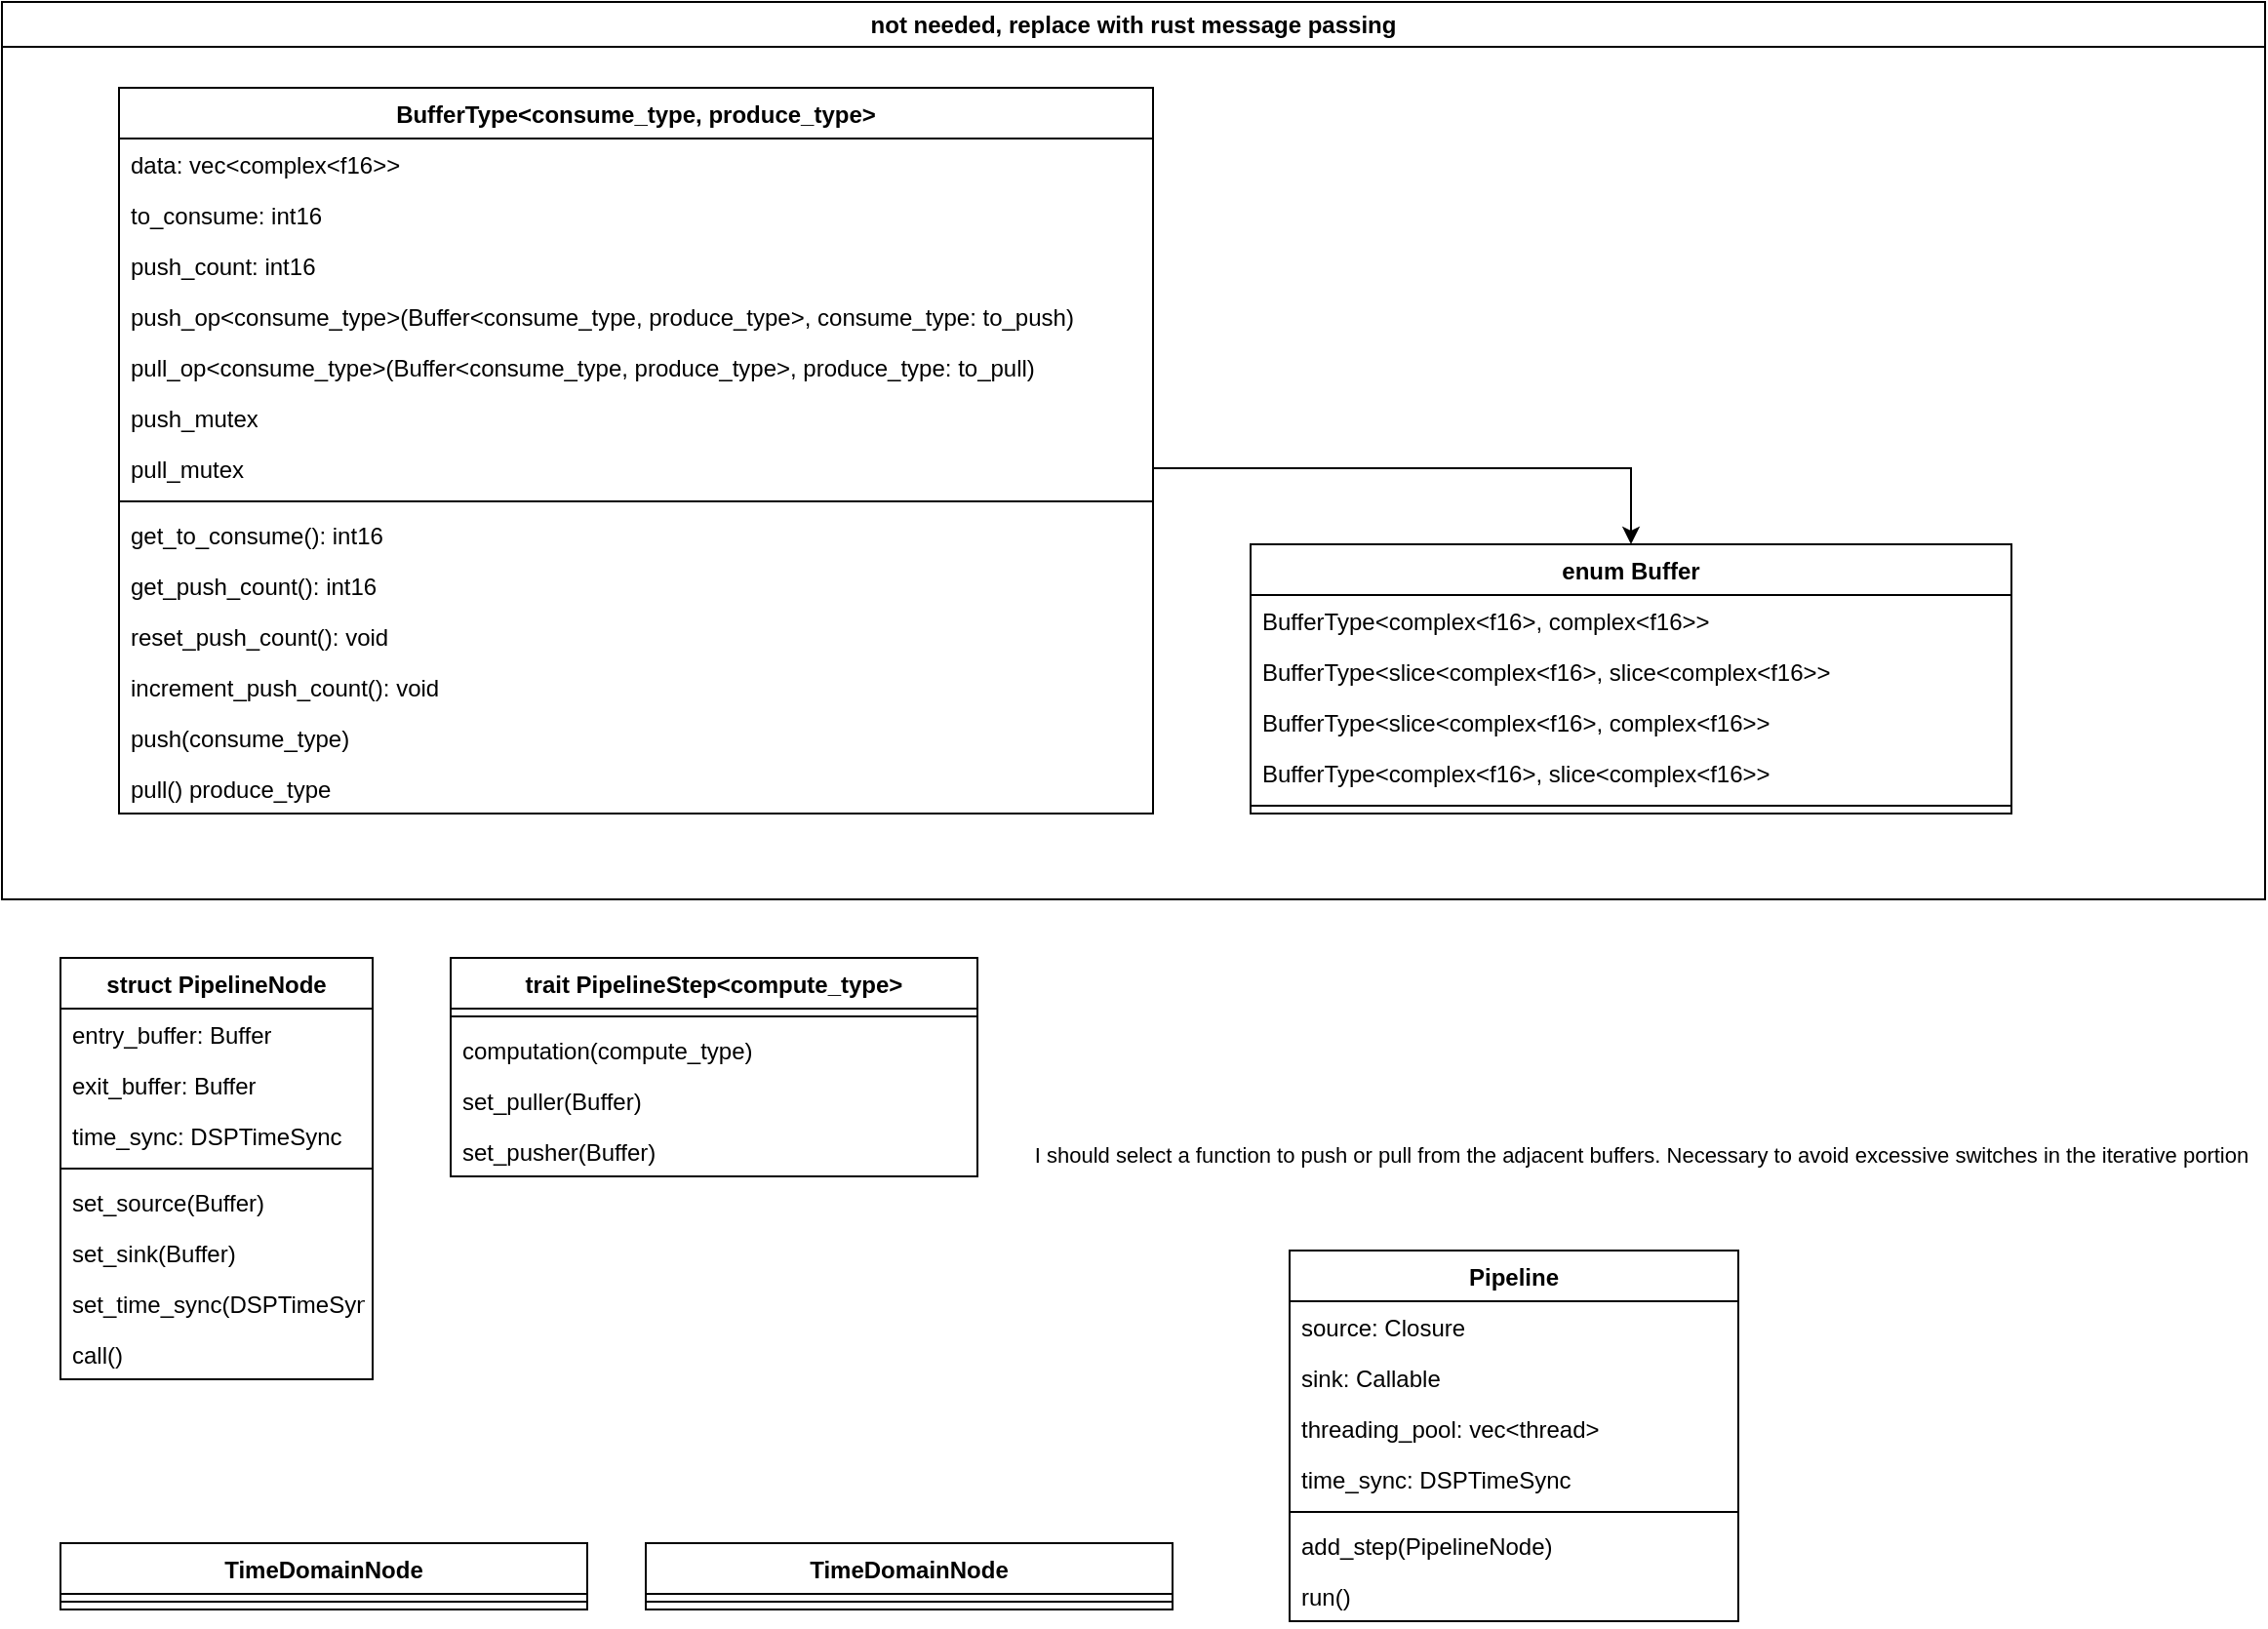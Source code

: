 <mxfile version="24.7.17">
  <diagram id="C5RBs43oDa-KdzZeNtuy" name="Page-1">
    <mxGraphModel dx="651" dy="843" grid="1" gridSize="10" guides="1" tooltips="1" connect="1" arrows="1" fold="1" page="1" pageScale="1" pageWidth="2000" pageHeight="2000" math="0" shadow="0">
      <root>
        <mxCell id="WIyWlLk6GJQsqaUBKTNV-0" />
        <mxCell id="WIyWlLk6GJQsqaUBKTNV-1" parent="WIyWlLk6GJQsqaUBKTNV-0" />
        <mxCell id="bQqpESt-IFbpNN0GIwjj-27" value="struct PipelineNode" style="swimlane;fontStyle=1;align=center;verticalAlign=top;childLayout=stackLayout;horizontal=1;startSize=26;horizontalStack=0;resizeParent=1;resizeParentMax=0;resizeLast=0;collapsible=1;marginBottom=0;whiteSpace=wrap;html=1;" parent="WIyWlLk6GJQsqaUBKTNV-1" vertex="1">
          <mxGeometry x="30" y="540" width="160" height="216" as="geometry" />
        </mxCell>
        <mxCell id="bQqpESt-IFbpNN0GIwjj-30" value="entry_buffer: Buffer" style="text;strokeColor=none;fillColor=none;align=left;verticalAlign=top;spacingLeft=4;spacingRight=4;overflow=hidden;rotatable=0;points=[[0,0.5],[1,0.5]];portConstraint=eastwest;whiteSpace=wrap;html=1;" parent="bQqpESt-IFbpNN0GIwjj-27" vertex="1">
          <mxGeometry y="26" width="160" height="26" as="geometry" />
        </mxCell>
        <mxCell id="bQqpESt-IFbpNN0GIwjj-34" value="exit_buffer: Buffer" style="text;strokeColor=none;fillColor=none;align=left;verticalAlign=top;spacingLeft=4;spacingRight=4;overflow=hidden;rotatable=0;points=[[0,0.5],[1,0.5]];portConstraint=eastwest;whiteSpace=wrap;html=1;" parent="bQqpESt-IFbpNN0GIwjj-27" vertex="1">
          <mxGeometry y="52" width="160" height="26" as="geometry" />
        </mxCell>
        <mxCell id="bQqpESt-IFbpNN0GIwjj-35" value="time_sync: DSPTimeSync" style="text;strokeColor=none;fillColor=none;align=left;verticalAlign=top;spacingLeft=4;spacingRight=4;overflow=hidden;rotatable=0;points=[[0,0.5],[1,0.5]];portConstraint=eastwest;whiteSpace=wrap;html=1;" parent="bQqpESt-IFbpNN0GIwjj-27" vertex="1">
          <mxGeometry y="78" width="160" height="26" as="geometry" />
        </mxCell>
        <mxCell id="bQqpESt-IFbpNN0GIwjj-29" value="" style="line;strokeWidth=1;fillColor=none;align=left;verticalAlign=middle;spacingTop=-1;spacingLeft=3;spacingRight=3;rotatable=0;labelPosition=right;points=[];portConstraint=eastwest;strokeColor=inherit;" parent="bQqpESt-IFbpNN0GIwjj-27" vertex="1">
          <mxGeometry y="104" width="160" height="8" as="geometry" />
        </mxCell>
        <mxCell id="bQqpESt-IFbpNN0GIwjj-33" value="set_source(Buffer)" style="text;strokeColor=none;fillColor=none;align=left;verticalAlign=top;spacingLeft=4;spacingRight=4;overflow=hidden;rotatable=0;points=[[0,0.5],[1,0.5]];portConstraint=eastwest;whiteSpace=wrap;html=1;" parent="bQqpESt-IFbpNN0GIwjj-27" vertex="1">
          <mxGeometry y="112" width="160" height="26" as="geometry" />
        </mxCell>
        <mxCell id="bQqpESt-IFbpNN0GIwjj-39" value="set_sink(Buffer)" style="text;strokeColor=none;fillColor=none;align=left;verticalAlign=top;spacingLeft=4;spacingRight=4;overflow=hidden;rotatable=0;points=[[0,0.5],[1,0.5]];portConstraint=eastwest;whiteSpace=wrap;html=1;" parent="bQqpESt-IFbpNN0GIwjj-27" vertex="1">
          <mxGeometry y="138" width="160" height="26" as="geometry" />
        </mxCell>
        <mxCell id="bQqpESt-IFbpNN0GIwjj-38" value="set_time_sync(DSPTimeSync)" style="text;strokeColor=none;fillColor=none;align=left;verticalAlign=top;spacingLeft=4;spacingRight=4;overflow=hidden;rotatable=0;points=[[0,0.5],[1,0.5]];portConstraint=eastwest;whiteSpace=wrap;html=1;" parent="bQqpESt-IFbpNN0GIwjj-27" vertex="1">
          <mxGeometry y="164" width="160" height="26" as="geometry" />
        </mxCell>
        <mxCell id="bQqpESt-IFbpNN0GIwjj-40" value="call()" style="text;strokeColor=none;fillColor=none;align=left;verticalAlign=top;spacingLeft=4;spacingRight=4;overflow=hidden;rotatable=0;points=[[0,0.5],[1,0.5]];portConstraint=eastwest;whiteSpace=wrap;html=1;" parent="bQqpESt-IFbpNN0GIwjj-27" vertex="1">
          <mxGeometry y="190" width="160" height="26" as="geometry" />
        </mxCell>
        <mxCell id="bQqpESt-IFbpNN0GIwjj-31" value="trait PipelineStep&amp;lt;compute_type&amp;gt;" style="swimlane;fontStyle=1;align=center;verticalAlign=top;childLayout=stackLayout;horizontal=1;startSize=26;horizontalStack=0;resizeParent=1;resizeParentMax=0;resizeLast=0;collapsible=1;marginBottom=0;whiteSpace=wrap;html=1;" parent="WIyWlLk6GJQsqaUBKTNV-1" vertex="1">
          <mxGeometry x="230" y="540" width="270" height="112" as="geometry" />
        </mxCell>
        <mxCell id="bQqpESt-IFbpNN0GIwjj-32" value="" style="line;strokeWidth=1;fillColor=none;align=left;verticalAlign=middle;spacingTop=-1;spacingLeft=3;spacingRight=3;rotatable=0;labelPosition=right;points=[];portConstraint=eastwest;strokeColor=inherit;" parent="bQqpESt-IFbpNN0GIwjj-31" vertex="1">
          <mxGeometry y="26" width="270" height="8" as="geometry" />
        </mxCell>
        <mxCell id="bQqpESt-IFbpNN0GIwjj-37" value="computation(compute_type)" style="text;strokeColor=none;fillColor=none;align=left;verticalAlign=top;spacingLeft=4;spacingRight=4;overflow=hidden;rotatable=0;points=[[0,0.5],[1,0.5]];portConstraint=eastwest;whiteSpace=wrap;html=1;" parent="bQqpESt-IFbpNN0GIwjj-31" vertex="1">
          <mxGeometry y="34" width="270" height="26" as="geometry" />
        </mxCell>
        <mxCell id="bQqpESt-IFbpNN0GIwjj-42" value="set_puller(Buffer)" style="text;strokeColor=none;fillColor=none;align=left;verticalAlign=top;spacingLeft=4;spacingRight=4;overflow=hidden;rotatable=0;points=[[0,0.5],[1,0.5]];portConstraint=eastwest;whiteSpace=wrap;html=1;" parent="bQqpESt-IFbpNN0GIwjj-31" vertex="1">
          <mxGeometry y="60" width="270" height="26" as="geometry" />
        </mxCell>
        <mxCell id="bQqpESt-IFbpNN0GIwjj-41" value="set_pusher(Buffer)" style="text;strokeColor=none;fillColor=none;align=left;verticalAlign=top;spacingLeft=4;spacingRight=4;overflow=hidden;rotatable=0;points=[[0,0.5],[1,0.5]];portConstraint=eastwest;whiteSpace=wrap;html=1;" parent="bQqpESt-IFbpNN0GIwjj-31" vertex="1">
          <mxGeometry y="86" width="270" height="26" as="geometry" />
        </mxCell>
        <mxCell id="bQqpESt-IFbpNN0GIwjj-43" style="edgeStyle=orthogonalEdgeStyle;rounded=0;orthogonalLoop=1;jettySize=auto;html=1;exitX=1;exitY=0.5;exitDx=0;exitDy=0;" parent="bQqpESt-IFbpNN0GIwjj-31" source="bQqpESt-IFbpNN0GIwjj-41" edge="1" target="bQqpESt-IFbpNN0GIwjj-41">
          <mxGeometry relative="1" as="geometry">
            <mxPoint x="40" y="203" as="targetPoint" />
          </mxGeometry>
        </mxCell>
        <mxCell id="bQqpESt-IFbpNN0GIwjj-44" value="&lt;div&gt;I should select a function to push or pull from the adjacent buffers. Necessary to avoid excessive switches in the iterative portion&lt;br&gt;&lt;/div&gt;" style="edgeLabel;html=1;align=center;verticalAlign=middle;resizable=0;points=[];" parent="bQqpESt-IFbpNN0GIwjj-43" vertex="1" connectable="0">
          <mxGeometry x="0.255" y="2" relative="1" as="geometry">
            <mxPoint x="340" y="2" as="offset" />
          </mxGeometry>
        </mxCell>
        <mxCell id="bQqpESt-IFbpNN0GIwjj-45" value="TimeDomainNode" style="swimlane;fontStyle=1;align=center;verticalAlign=top;childLayout=stackLayout;horizontal=1;startSize=26;horizontalStack=0;resizeParent=1;resizeParentMax=0;resizeLast=0;collapsible=1;marginBottom=0;whiteSpace=wrap;html=1;" parent="WIyWlLk6GJQsqaUBKTNV-1" vertex="1">
          <mxGeometry x="30" y="840" width="270" height="34" as="geometry" />
        </mxCell>
        <mxCell id="bQqpESt-IFbpNN0GIwjj-46" value="" style="line;strokeWidth=1;fillColor=none;align=left;verticalAlign=middle;spacingTop=-1;spacingLeft=3;spacingRight=3;rotatable=0;labelPosition=right;points=[];portConstraint=eastwest;strokeColor=inherit;" parent="bQqpESt-IFbpNN0GIwjj-45" vertex="1">
          <mxGeometry y="26" width="270" height="8" as="geometry" />
        </mxCell>
        <mxCell id="bQqpESt-IFbpNN0GIwjj-48" value="TimeDomainNode" style="swimlane;fontStyle=1;align=center;verticalAlign=top;childLayout=stackLayout;horizontal=1;startSize=26;horizontalStack=0;resizeParent=1;resizeParentMax=0;resizeLast=0;collapsible=1;marginBottom=0;whiteSpace=wrap;html=1;" parent="WIyWlLk6GJQsqaUBKTNV-1" vertex="1">
          <mxGeometry x="330" y="840" width="270" height="34" as="geometry" />
        </mxCell>
        <mxCell id="bQqpESt-IFbpNN0GIwjj-49" value="" style="line;strokeWidth=1;fillColor=none;align=left;verticalAlign=middle;spacingTop=-1;spacingLeft=3;spacingRight=3;rotatable=0;labelPosition=right;points=[];portConstraint=eastwest;strokeColor=inherit;" parent="bQqpESt-IFbpNN0GIwjj-48" vertex="1">
          <mxGeometry y="26" width="270" height="8" as="geometry" />
        </mxCell>
        <mxCell id="vB3gSz4FOHmVlKlrziX2-0" value="Pipeline" style="swimlane;fontStyle=1;align=center;verticalAlign=top;childLayout=stackLayout;horizontal=1;startSize=26;horizontalStack=0;resizeParent=1;resizeParentMax=0;resizeLast=0;collapsible=1;marginBottom=0;whiteSpace=wrap;html=1;" vertex="1" parent="WIyWlLk6GJQsqaUBKTNV-1">
          <mxGeometry x="660" y="690" width="230" height="190" as="geometry" />
        </mxCell>
        <mxCell id="vB3gSz4FOHmVlKlrziX2-1" value="source: Closure" style="text;strokeColor=none;fillColor=none;align=left;verticalAlign=top;spacingLeft=4;spacingRight=4;overflow=hidden;rotatable=0;points=[[0,0.5],[1,0.5]];portConstraint=eastwest;whiteSpace=wrap;html=1;" vertex="1" parent="vB3gSz4FOHmVlKlrziX2-0">
          <mxGeometry y="26" width="230" height="26" as="geometry" />
        </mxCell>
        <mxCell id="vB3gSz4FOHmVlKlrziX2-6" value="sink: Callable&lt;div&gt;&lt;br&gt;&lt;/div&gt;" style="text;strokeColor=none;fillColor=none;align=left;verticalAlign=top;spacingLeft=4;spacingRight=4;overflow=hidden;rotatable=0;points=[[0,0.5],[1,0.5]];portConstraint=eastwest;whiteSpace=wrap;html=1;" vertex="1" parent="vB3gSz4FOHmVlKlrziX2-0">
          <mxGeometry y="52" width="230" height="26" as="geometry" />
        </mxCell>
        <mxCell id="vB3gSz4FOHmVlKlrziX2-5" value="threading_pool: vec&amp;lt;thread&amp;gt;" style="text;strokeColor=none;fillColor=none;align=left;verticalAlign=top;spacingLeft=4;spacingRight=4;overflow=hidden;rotatable=0;points=[[0,0.5],[1,0.5]];portConstraint=eastwest;whiteSpace=wrap;html=1;" vertex="1" parent="vB3gSz4FOHmVlKlrziX2-0">
          <mxGeometry y="78" width="230" height="26" as="geometry" />
        </mxCell>
        <mxCell id="vB3gSz4FOHmVlKlrziX2-4" value="time_sync: DSPTimeSync" style="text;strokeColor=none;fillColor=none;align=left;verticalAlign=top;spacingLeft=4;spacingRight=4;overflow=hidden;rotatable=0;points=[[0,0.5],[1,0.5]];portConstraint=eastwest;whiteSpace=wrap;html=1;" vertex="1" parent="vB3gSz4FOHmVlKlrziX2-0">
          <mxGeometry y="104" width="230" height="26" as="geometry" />
        </mxCell>
        <mxCell id="vB3gSz4FOHmVlKlrziX2-2" value="" style="line;strokeWidth=1;fillColor=none;align=left;verticalAlign=middle;spacingTop=-1;spacingLeft=3;spacingRight=3;rotatable=0;labelPosition=right;points=[];portConstraint=eastwest;strokeColor=inherit;" vertex="1" parent="vB3gSz4FOHmVlKlrziX2-0">
          <mxGeometry y="130" width="230" height="8" as="geometry" />
        </mxCell>
        <mxCell id="vB3gSz4FOHmVlKlrziX2-3" value="add_step(PipelineNode)" style="text;strokeColor=none;fillColor=none;align=left;verticalAlign=top;spacingLeft=4;spacingRight=4;overflow=hidden;rotatable=0;points=[[0,0.5],[1,0.5]];portConstraint=eastwest;whiteSpace=wrap;html=1;" vertex="1" parent="vB3gSz4FOHmVlKlrziX2-0">
          <mxGeometry y="138" width="230" height="26" as="geometry" />
        </mxCell>
        <mxCell id="vB3gSz4FOHmVlKlrziX2-9" value="run()" style="text;strokeColor=none;fillColor=none;align=left;verticalAlign=top;spacingLeft=4;spacingRight=4;overflow=hidden;rotatable=0;points=[[0,0.5],[1,0.5]];portConstraint=eastwest;whiteSpace=wrap;html=1;" vertex="1" parent="vB3gSz4FOHmVlKlrziX2-0">
          <mxGeometry y="164" width="230" height="26" as="geometry" />
        </mxCell>
        <mxCell id="vB3gSz4FOHmVlKlrziX2-8" value="not needed, replace with rust message passing" style="swimlane;whiteSpace=wrap;html=1;" vertex="1" parent="WIyWlLk6GJQsqaUBKTNV-1">
          <mxGeometry y="50" width="1160" height="460" as="geometry" />
        </mxCell>
        <mxCell id="bQqpESt-IFbpNN0GIwjj-18" value="enum Buffer" style="swimlane;fontStyle=1;align=center;verticalAlign=top;childLayout=stackLayout;horizontal=1;startSize=26;horizontalStack=0;resizeParent=1;resizeParentMax=0;resizeLast=0;collapsible=1;marginBottom=0;whiteSpace=wrap;html=1;" parent="vB3gSz4FOHmVlKlrziX2-8" vertex="1">
          <mxGeometry x="640" y="278" width="390" height="138" as="geometry" />
        </mxCell>
        <mxCell id="bQqpESt-IFbpNN0GIwjj-19" value="BufferType&amp;lt;complex&amp;lt;f16&amp;gt;, complex&amp;lt;f16&amp;gt;&amp;gt;" style="text;strokeColor=none;fillColor=none;align=left;verticalAlign=top;spacingLeft=4;spacingRight=4;overflow=hidden;rotatable=0;points=[[0,0.5],[1,0.5]];portConstraint=eastwest;whiteSpace=wrap;html=1;" parent="bQqpESt-IFbpNN0GIwjj-18" vertex="1">
          <mxGeometry y="26" width="390" height="26" as="geometry" />
        </mxCell>
        <mxCell id="bQqpESt-IFbpNN0GIwjj-25" value="BufferType&amp;lt;slice&amp;lt;complex&amp;lt;f16&amp;gt;, slice&amp;lt;complex&amp;lt;f16&amp;gt;&amp;gt;" style="text;strokeColor=none;fillColor=none;align=left;verticalAlign=top;spacingLeft=4;spacingRight=4;overflow=hidden;rotatable=0;points=[[0,0.5],[1,0.5]];portConstraint=eastwest;whiteSpace=wrap;html=1;" parent="bQqpESt-IFbpNN0GIwjj-18" vertex="1">
          <mxGeometry y="52" width="390" height="26" as="geometry" />
        </mxCell>
        <mxCell id="bQqpESt-IFbpNN0GIwjj-24" value="BufferType&amp;lt;slice&amp;lt;complex&amp;lt;f16&amp;gt;, complex&amp;lt;f16&amp;gt;&amp;gt;" style="text;strokeColor=none;fillColor=none;align=left;verticalAlign=top;spacingLeft=4;spacingRight=4;overflow=hidden;rotatable=0;points=[[0,0.5],[1,0.5]];portConstraint=eastwest;whiteSpace=wrap;html=1;" parent="bQqpESt-IFbpNN0GIwjj-18" vertex="1">
          <mxGeometry y="78" width="390" height="26" as="geometry" />
        </mxCell>
        <mxCell id="bQqpESt-IFbpNN0GIwjj-22" value="BufferType&amp;lt;complex&amp;lt;f16&amp;gt;, slice&amp;lt;complex&amp;lt;f16&amp;gt;&amp;gt;" style="text;strokeColor=none;fillColor=none;align=left;verticalAlign=top;spacingLeft=4;spacingRight=4;overflow=hidden;rotatable=0;points=[[0,0.5],[1,0.5]];portConstraint=eastwest;whiteSpace=wrap;html=1;" parent="bQqpESt-IFbpNN0GIwjj-18" vertex="1">
          <mxGeometry y="104" width="390" height="26" as="geometry" />
        </mxCell>
        <mxCell id="bQqpESt-IFbpNN0GIwjj-20" value="" style="line;strokeWidth=1;fillColor=none;align=left;verticalAlign=middle;spacingTop=-1;spacingLeft=3;spacingRight=3;rotatable=0;labelPosition=right;points=[];portConstraint=eastwest;strokeColor=inherit;" parent="bQqpESt-IFbpNN0GIwjj-18" vertex="1">
          <mxGeometry y="130" width="390" height="8" as="geometry" />
        </mxCell>
        <mxCell id="bQqpESt-IFbpNN0GIwjj-26" style="edgeStyle=orthogonalEdgeStyle;rounded=0;orthogonalLoop=1;jettySize=auto;html=1;" parent="vB3gSz4FOHmVlKlrziX2-8" source="bQqpESt-IFbpNN0GIwjj-16" target="bQqpESt-IFbpNN0GIwjj-18" edge="1">
          <mxGeometry relative="1" as="geometry" />
        </mxCell>
        <mxCell id="bQqpESt-IFbpNN0GIwjj-0" value="BufferType&amp;lt;consume_type, produce_type&amp;gt;" style="swimlane;fontStyle=1;align=center;verticalAlign=top;childLayout=stackLayout;horizontal=1;startSize=26;horizontalStack=0;resizeParent=1;resizeParentMax=0;resizeLast=0;collapsible=1;marginBottom=0;whiteSpace=wrap;html=1;" parent="vB3gSz4FOHmVlKlrziX2-8" vertex="1">
          <mxGeometry x="60" y="44" width="530" height="372" as="geometry" />
        </mxCell>
        <mxCell id="bQqpESt-IFbpNN0GIwjj-1" value="data: vec&amp;lt;complex&amp;lt;f16&amp;gt;&amp;gt;" style="text;strokeColor=none;fillColor=none;align=left;verticalAlign=top;spacingLeft=4;spacingRight=4;overflow=hidden;rotatable=0;points=[[0,0.5],[1,0.5]];portConstraint=eastwest;whiteSpace=wrap;html=1;" parent="bQqpESt-IFbpNN0GIwjj-0" vertex="1">
          <mxGeometry y="26" width="530" height="26" as="geometry" />
        </mxCell>
        <mxCell id="bQqpESt-IFbpNN0GIwjj-11" value="to_consume: int16" style="text;strokeColor=none;fillColor=none;align=left;verticalAlign=top;spacingLeft=4;spacingRight=4;overflow=hidden;rotatable=0;points=[[0,0.5],[1,0.5]];portConstraint=eastwest;whiteSpace=wrap;html=1;" parent="bQqpESt-IFbpNN0GIwjj-0" vertex="1">
          <mxGeometry y="52" width="530" height="26" as="geometry" />
        </mxCell>
        <mxCell id="bQqpESt-IFbpNN0GIwjj-10" value="push_count: int16" style="text;strokeColor=none;fillColor=none;align=left;verticalAlign=top;spacingLeft=4;spacingRight=4;overflow=hidden;rotatable=0;points=[[0,0.5],[1,0.5]];portConstraint=eastwest;whiteSpace=wrap;html=1;" parent="bQqpESt-IFbpNN0GIwjj-0" vertex="1">
          <mxGeometry y="78" width="530" height="26" as="geometry" />
        </mxCell>
        <mxCell id="bQqpESt-IFbpNN0GIwjj-9" value="push_op&amp;lt;consume_type&amp;gt;(Buffer&amp;lt;consume_type, produce_type&amp;gt;, consume_type: to_push)" style="text;strokeColor=none;fillColor=none;align=left;verticalAlign=top;spacingLeft=4;spacingRight=4;overflow=hidden;rotatable=0;points=[[0,0.5],[1,0.5]];portConstraint=eastwest;whiteSpace=wrap;html=1;" parent="bQqpESt-IFbpNN0GIwjj-0" vertex="1">
          <mxGeometry y="104" width="530" height="26" as="geometry" />
        </mxCell>
        <mxCell id="bQqpESt-IFbpNN0GIwjj-12" value="pull_op&amp;lt;consume_type&amp;gt;(Buffer&amp;lt;consume_type, produce_type&amp;gt;, produce_type: to_pull)" style="text;strokeColor=none;fillColor=none;align=left;verticalAlign=top;spacingLeft=4;spacingRight=4;overflow=hidden;rotatable=0;points=[[0,0.5],[1,0.5]];portConstraint=eastwest;whiteSpace=wrap;html=1;" parent="bQqpESt-IFbpNN0GIwjj-0" vertex="1">
          <mxGeometry y="130" width="530" height="26" as="geometry" />
        </mxCell>
        <mxCell id="bQqpESt-IFbpNN0GIwjj-17" value="push_mutex" style="text;strokeColor=none;fillColor=none;align=left;verticalAlign=top;spacingLeft=4;spacingRight=4;overflow=hidden;rotatable=0;points=[[0,0.5],[1,0.5]];portConstraint=eastwest;whiteSpace=wrap;html=1;" parent="bQqpESt-IFbpNN0GIwjj-0" vertex="1">
          <mxGeometry y="156" width="530" height="26" as="geometry" />
        </mxCell>
        <mxCell id="bQqpESt-IFbpNN0GIwjj-16" value="pull_mutex" style="text;strokeColor=none;fillColor=none;align=left;verticalAlign=top;spacingLeft=4;spacingRight=4;overflow=hidden;rotatable=0;points=[[0,0.5],[1,0.5]];portConstraint=eastwest;whiteSpace=wrap;html=1;" parent="bQqpESt-IFbpNN0GIwjj-0" vertex="1">
          <mxGeometry y="182" width="530" height="26" as="geometry" />
        </mxCell>
        <mxCell id="bQqpESt-IFbpNN0GIwjj-2" value="" style="line;strokeWidth=1;fillColor=none;align=left;verticalAlign=middle;spacingTop=-1;spacingLeft=3;spacingRight=3;rotatable=0;labelPosition=right;points=[];portConstraint=eastwest;strokeColor=inherit;" parent="bQqpESt-IFbpNN0GIwjj-0" vertex="1">
          <mxGeometry y="208" width="530" height="8" as="geometry" />
        </mxCell>
        <mxCell id="bQqpESt-IFbpNN0GIwjj-3" value="get_to_consume(): int16" style="text;strokeColor=none;fillColor=none;align=left;verticalAlign=top;spacingLeft=4;spacingRight=4;overflow=hidden;rotatable=0;points=[[0,0.5],[1,0.5]];portConstraint=eastwest;whiteSpace=wrap;html=1;" parent="bQqpESt-IFbpNN0GIwjj-0" vertex="1">
          <mxGeometry y="216" width="530" height="26" as="geometry" />
        </mxCell>
        <mxCell id="bQqpESt-IFbpNN0GIwjj-8" value="get_push_count(): int16" style="text;strokeColor=none;fillColor=none;align=left;verticalAlign=top;spacingLeft=4;spacingRight=4;overflow=hidden;rotatable=0;points=[[0,0.5],[1,0.5]];portConstraint=eastwest;whiteSpace=wrap;html=1;" parent="bQqpESt-IFbpNN0GIwjj-0" vertex="1">
          <mxGeometry y="242" width="530" height="26" as="geometry" />
        </mxCell>
        <mxCell id="bQqpESt-IFbpNN0GIwjj-7" value="reset_push_count(): void&lt;div&gt;&lt;br&gt;&lt;/div&gt;" style="text;strokeColor=none;fillColor=none;align=left;verticalAlign=top;spacingLeft=4;spacingRight=4;overflow=hidden;rotatable=0;points=[[0,0.5],[1,0.5]];portConstraint=eastwest;whiteSpace=wrap;html=1;" parent="bQqpESt-IFbpNN0GIwjj-0" vertex="1">
          <mxGeometry y="268" width="530" height="26" as="geometry" />
        </mxCell>
        <mxCell id="bQqpESt-IFbpNN0GIwjj-6" value="increment_push_count(): void" style="text;strokeColor=none;fillColor=none;align=left;verticalAlign=top;spacingLeft=4;spacingRight=4;overflow=hidden;rotatable=0;points=[[0,0.5],[1,0.5]];portConstraint=eastwest;whiteSpace=wrap;html=1;" parent="bQqpESt-IFbpNN0GIwjj-0" vertex="1">
          <mxGeometry y="294" width="530" height="26" as="geometry" />
        </mxCell>
        <mxCell id="bQqpESt-IFbpNN0GIwjj-5" value="push(consume_type)" style="text;strokeColor=none;fillColor=none;align=left;verticalAlign=top;spacingLeft=4;spacingRight=4;overflow=hidden;rotatable=0;points=[[0,0.5],[1,0.5]];portConstraint=eastwest;whiteSpace=wrap;html=1;" parent="bQqpESt-IFbpNN0GIwjj-0" vertex="1">
          <mxGeometry y="320" width="530" height="26" as="geometry" />
        </mxCell>
        <mxCell id="bQqpESt-IFbpNN0GIwjj-4" value="pull() produce_type" style="text;strokeColor=none;fillColor=none;align=left;verticalAlign=top;spacingLeft=4;spacingRight=4;overflow=hidden;rotatable=0;points=[[0,0.5],[1,0.5]];portConstraint=eastwest;whiteSpace=wrap;html=1;" parent="bQqpESt-IFbpNN0GIwjj-0" vertex="1">
          <mxGeometry y="346" width="530" height="26" as="geometry" />
        </mxCell>
      </root>
    </mxGraphModel>
  </diagram>
</mxfile>
